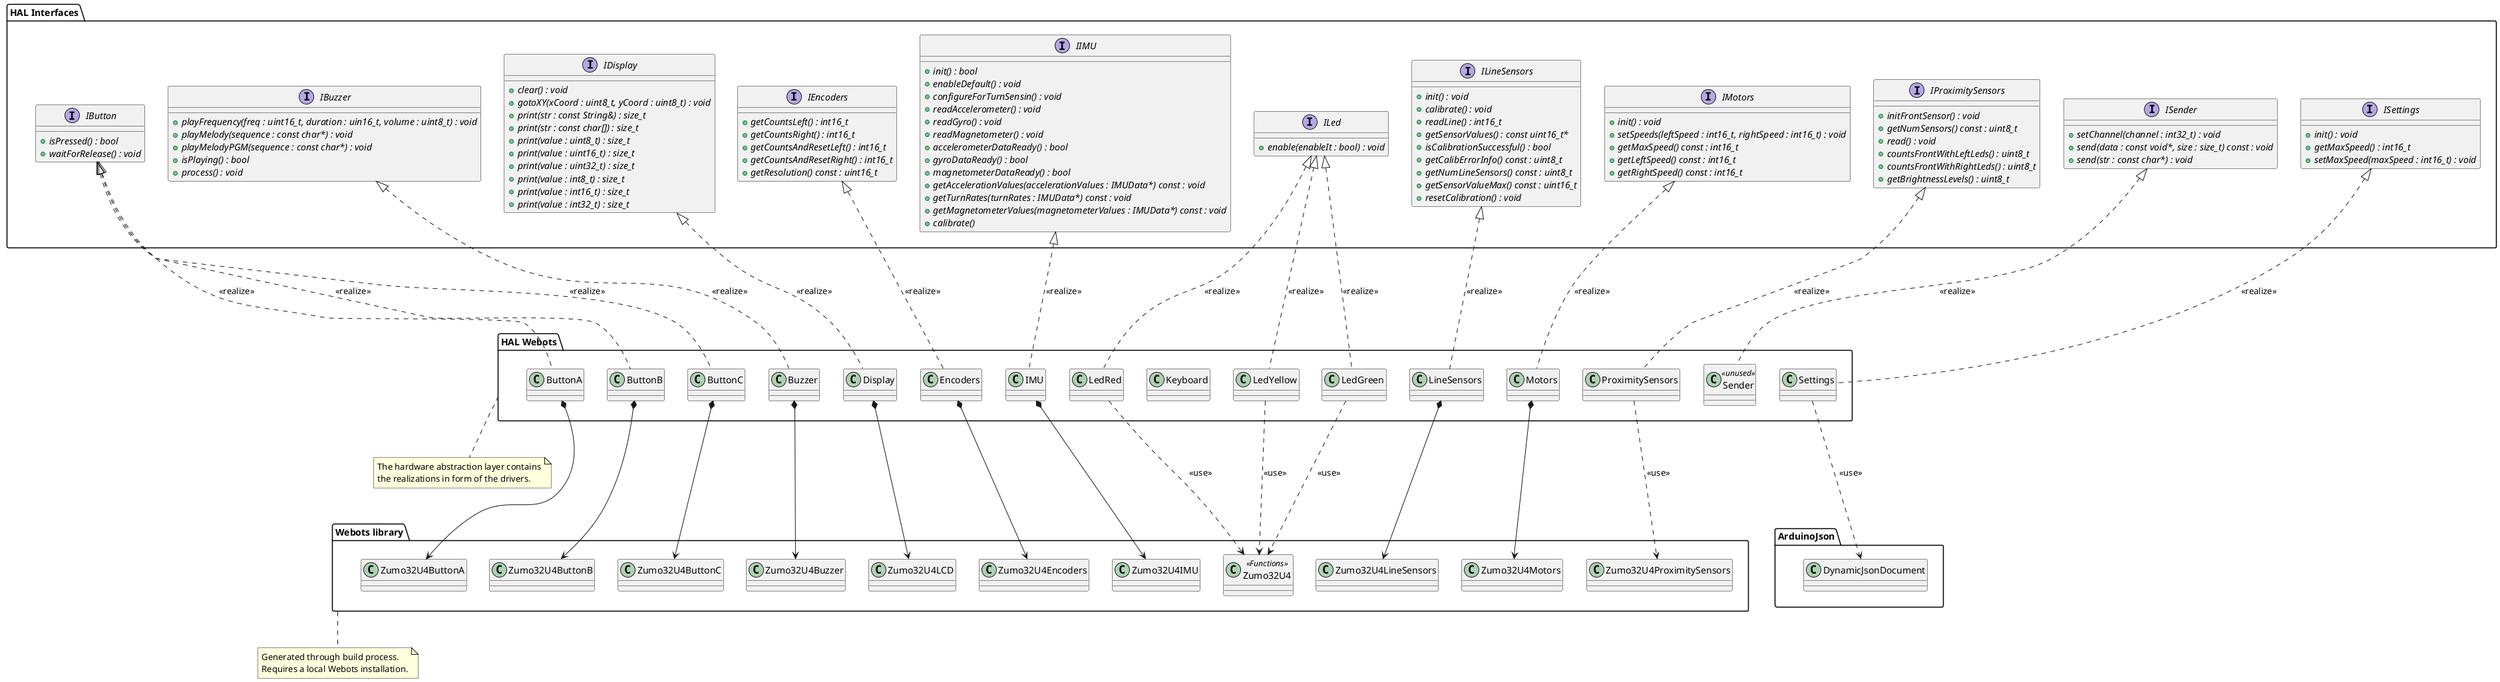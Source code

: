 @startuml HAL

package "HAL Interfaces" as halInterfaces {

    interface "IButton" as iButton {
        + {abstract} isPressed() : bool
        + {abstract} waitForRelease() : void
    }

    interface "IBuzzer" as iBuzzer {
        + {abstract} playFrequency(freq : uint16_t, duration : uin16_t, volume : uint8_t) : void
        + {abstract} playMelody(sequence : const char*) : void
        + {abstract} playMelodyPGM(sequence : const char*) : void
        + {abstract} isPlaying() : bool
        + {abstract} process() : void
    }

    interface "IDisplay" as iDisplay {
        + {abstract} clear() : void
        + {abstract} gotoXY(xCoord : uint8_t, yCoord : uint8_t) : void
        + {abstract} print(str : const String&) : size_t
        + {abstract} print(str : const char[]) : size_t
        + {abstract} print(value : uint8_t) : size_t
        + {abstract} print(value : uint16_t) : size_t
        + {abstract} print(value : uint32_t) : size_t
        + {abstract} print(value : int8_t) : size_t
        + {abstract} print(value : int16_t) : size_t
        + {abstract} print(value : int32_t) : size_t
    }

    interface "IEncoders" as iEncoders {
        + {abstract} getCountsLeft() : int16_t
        + {abstract} getCountsRight() : int16_t
        + {abstract} getCountsAndResetLeft() : int16_t
        + {abstract} getCountsAndResetRight() : int16_t
        + {abstract} getResolution() const : uint16_t
    }

    interface "IIMU" as iIMU {
        + {abstract} init() : bool
        + {abstract} enableDefault() : void
        + {abstract} configureForTurnSensin() : void
        + {abstract} readAccelerometer() : void
        + {abstract} readGyro() : void
        + {abstract} readMagnetometer() : void
        + {abstract} accelerometerDataReady() : bool
        + {abstract} gyroDataReady() : bool
        + {abstract} magnetometerDataReady() : bool
        + {abstract} getAccelerationValues(accelerationValues : IMUData*) const : void
        + {abstract} getTurnRates(turnRates : IMUData*) const : void
        + {abstract} getMagnetometerValues(magnetometerValues : IMUData*) const : void
        + {abstract} calibrate()
    }

    interface "ILed" as iLed {
        + {abstract} enable(enableIt : bool) : void
    }

    interface "ILineSensors" as iLineSensors {
        + {abstract} init() : void
        + {abstract} calibrate() : void
        + {abstract} readLine() : int16_t
        + {abstract} getSensorValues() : const uint16_t*
        + {abstract} isCalibrationSuccessful() : bool
        + {abstract} getCalibErrorInfo() const : uint8_t
        + {abstract} getNumLineSensors() const : uint8_t
        + {abstract} getSensorValueMax() const : uint16_t
        + {abstract} resetCalibration() : void
    }

    interface "IMotors" as iMotors {
        + {abstract} init() : void
        + {abstract} setSpeeds(leftSpeed : int16_t, rightSpeed : int16_t) : void
        + {abstract} getMaxSpeed() const : int16_t
        + {abstract} getLeftSpeed() const : int16_t
        + {abstract} getRightSpeed() const : int16_t
    }

    interface "IProximitySensors" as iProximitySensors {
        + {abstract} initFrontSensor() : void
        + {abstract} getNumSensors() const : uint8_t
        + {abstract} read() : void
        + {abstract} countsFrontWithLeftLeds() : uint8_t
        + {abstract} countsFrontWithRightLeds() : uint8_t
        + {abstract} getBrightnessLevels() : uint8_t
    }

    interface "ISender" as iSender {
        + {abstract} setChannel(channel : int32_t) : void
        + {abstract} send(data : const void*, size : size_t) const : void
        + {abstract} send(str : const char*) : void
    }

    interface "ISettings" as iSettings {
        + {abstract} init() : void
        + {abstract} getMaxSpeed() : int16_t
        + {abstract} setMaxSpeed(maxSpeed : int16_t) : void
    }

}

package "HAL Webots" as hal {

    class ButtonA
    class ButtonB
    class ButtonC
    class Buzzer
    class Display
    class Encoders
    class IMU
    class Keyboard
    class LedRed
    class LedYellow
    class LedGreen
    class LineSensors
    class Motors
    class ProximitySensors
    class Sender <<unused>>
    class Settings

    iButton <|... ButtonA: <<realize>>
    iButton <|... ButtonB: <<realize>>
    iButton <|... ButtonC: <<realize>>
    iBuzzer <|... Buzzer: <<realize>>
    iDisplay <|... Display: <<realize>>
    iEncoders <|... Encoders: <<realize>>
    iIMU <|... IMU: <<realize>>
    iLed <|... LedRed: <<realize>>
    iLed <|... LedYellow: <<realize>>
    iLed <|... LedGreen: <<realize>>
    iLineSensors <|... LineSensors: <<realize>>
    iMotors <|... Motors: <<realize>>
    iProximitySensors <|... ProximitySensors: <<realize>>
    iSender <|... Sender: <<realize>>
    iSettings <|... Settings: <<realize>>
}

package "Webots library" as webotsLib {
    
    class Zumo32U4ButtonA
    class Zumo32U4ButtonB
    class Zumo32U4ButtonC
    class Zumo32U4Buzzer
    class Zumo32U4LCD
    class Zumo32U4Encoders
    class Zumo32U4IMU
    class Zumo32U4 <<Functions>>
    class Zumo32U4LineSensors
    class Zumo32U4Motors
    class Zumo32U4ProximitySensors
}

note bottom of webotsLib
    Generated through build process.
    Requires a local Webots installation.
end note

package "ArduinoJson" as arduinoJson {
    class DynamicJsonDocument
}

halInterfaces -[hidden]-- hal
hal -[hidden]-- webotsLib
webotsLib -[hidden]r- arduinoJson

ButtonA *---> Zumo32U4ButtonA
ButtonB *---> Zumo32U4ButtonB
ButtonC *---> Zumo32U4ButtonC
Buzzer *---> Zumo32U4Buzzer
Display *---> Zumo32U4LCD
Encoders *---> Zumo32U4Encoders
IMU *---> Zumo32U4IMU
LedRed ...> Zumo32U4: <<use>>
LedYellow ...> Zumo32U4: <<use>>
LedGreen ...> Zumo32U4: <<use>>
LineSensors *---> Zumo32U4LineSensors
Motors *---> Zumo32U4Motors
ProximitySensors ...> Zumo32U4ProximitySensors: <<use>>

Settings ...> DynamicJsonDocument: <<use>>

note bottom of hal
    The hardware abstraction layer contains
    the realizations in form of the drivers.
end note

@enduml